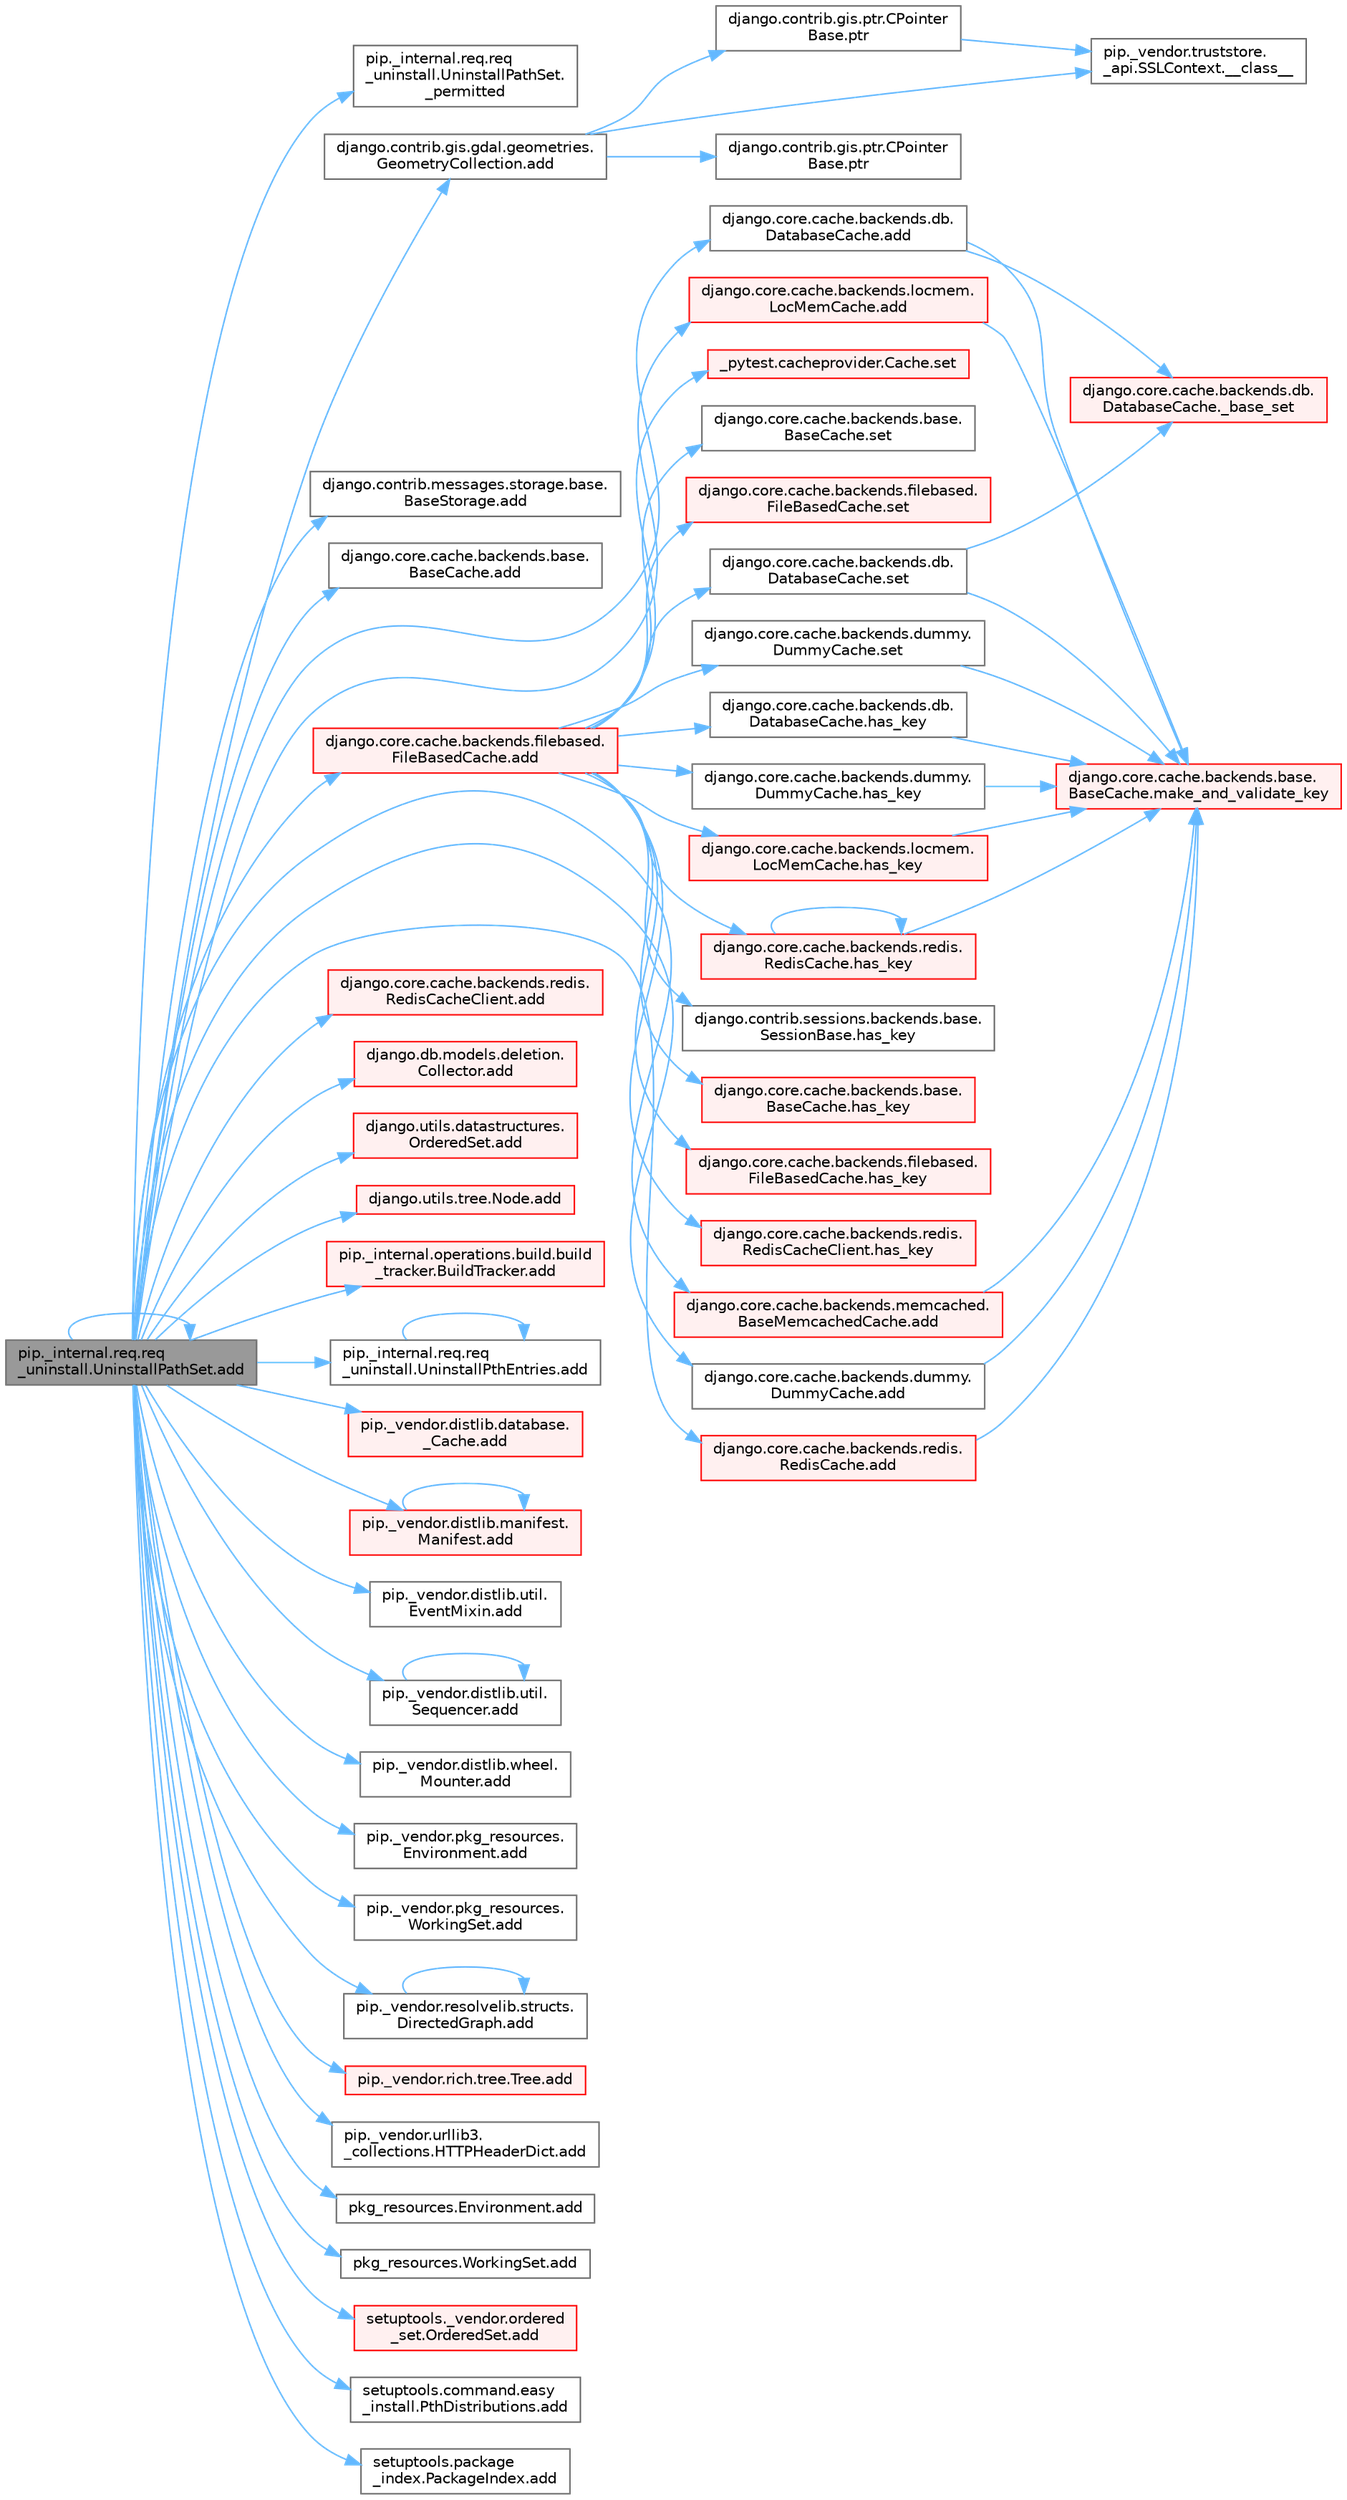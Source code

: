 digraph "pip._internal.req.req_uninstall.UninstallPathSet.add"
{
 // LATEX_PDF_SIZE
  bgcolor="transparent";
  edge [fontname=Helvetica,fontsize=10,labelfontname=Helvetica,labelfontsize=10];
  node [fontname=Helvetica,fontsize=10,shape=box,height=0.2,width=0.4];
  rankdir="LR";
  Node1 [id="Node000001",label="pip._internal.req.req\l_uninstall.UninstallPathSet.add",height=0.2,width=0.4,color="gray40", fillcolor="grey60", style="filled", fontcolor="black",tooltip=" "];
  Node1 -> Node2 [id="edge1_Node000001_Node000002",color="steelblue1",style="solid",tooltip=" "];
  Node2 [id="Node000002",label="pip._internal.req.req\l_uninstall.UninstallPathSet.\l_permitted",height=0.2,width=0.4,color="grey40", fillcolor="white", style="filled",URL="$classpip_1_1__internal_1_1req_1_1req__uninstall_1_1_uninstall_path_set.html#a8ae549f8c21c18ce2c1b68cae3d332c7",tooltip=" "];
  Node1 -> Node3 [id="edge2_Node000001_Node000003",color="steelblue1",style="solid",tooltip=" "];
  Node3 [id="Node000003",label="django.contrib.gis.gdal.geometries.\lGeometryCollection.add",height=0.2,width=0.4,color="grey40", fillcolor="white", style="filled",URL="$classdjango_1_1contrib_1_1gis_1_1gdal_1_1geometries_1_1_geometry_collection.html#a00c1825a411d244c854762b413ff996c",tooltip=" "];
  Node3 -> Node4 [id="edge3_Node000003_Node000004",color="steelblue1",style="solid",tooltip=" "];
  Node4 [id="Node000004",label="pip._vendor.truststore.\l_api.SSLContext.__class__",height=0.2,width=0.4,color="grey40", fillcolor="white", style="filled",URL="$classpip_1_1__vendor_1_1truststore_1_1__api_1_1_s_s_l_context.html#a530861514f31eabaa3f513557d6e66de",tooltip=" "];
  Node3 -> Node5 [id="edge4_Node000003_Node000005",color="steelblue1",style="solid",tooltip=" "];
  Node5 [id="Node000005",label="django.contrib.gis.ptr.CPointer\lBase.ptr",height=0.2,width=0.4,color="grey40", fillcolor="white", style="filled",URL="$classdjango_1_1contrib_1_1gis_1_1ptr_1_1_c_pointer_base.html#a55873c889d27c42497c5a832c24e041b",tooltip=" "];
  Node5 -> Node4 [id="edge5_Node000005_Node000004",color="steelblue1",style="solid",tooltip=" "];
  Node3 -> Node6 [id="edge6_Node000003_Node000006",color="steelblue1",style="solid",tooltip=" "];
  Node6 [id="Node000006",label="django.contrib.gis.ptr.CPointer\lBase.ptr",height=0.2,width=0.4,color="grey40", fillcolor="white", style="filled",URL="$classdjango_1_1contrib_1_1gis_1_1ptr_1_1_c_pointer_base.html#a73d2e45828ab4d985549c571852996fa",tooltip=" "];
  Node1 -> Node7 [id="edge7_Node000001_Node000007",color="steelblue1",style="solid",tooltip=" "];
  Node7 [id="Node000007",label="django.contrib.messages.storage.base.\lBaseStorage.add",height=0.2,width=0.4,color="grey40", fillcolor="white", style="filled",URL="$classdjango_1_1contrib_1_1messages_1_1storage_1_1base_1_1_base_storage.html#aafc1151a94b34b80803c99d883ca268c",tooltip=" "];
  Node1 -> Node8 [id="edge8_Node000001_Node000008",color="steelblue1",style="solid",tooltip=" "];
  Node8 [id="Node000008",label="django.core.cache.backends.base.\lBaseCache.add",height=0.2,width=0.4,color="grey40", fillcolor="white", style="filled",URL="$classdjango_1_1core_1_1cache_1_1backends_1_1base_1_1_base_cache.html#ab0cdee68050102665043193640ac006c",tooltip=" "];
  Node1 -> Node9 [id="edge9_Node000001_Node000009",color="steelblue1",style="solid",tooltip=" "];
  Node9 [id="Node000009",label="django.core.cache.backends.db.\lDatabaseCache.add",height=0.2,width=0.4,color="grey40", fillcolor="white", style="filled",URL="$classdjango_1_1core_1_1cache_1_1backends_1_1db_1_1_database_cache.html#a6196dda2bfd9eca834ecd81a7a217ec4",tooltip=" "];
  Node9 -> Node10 [id="edge10_Node000009_Node000010",color="steelblue1",style="solid",tooltip=" "];
  Node10 [id="Node000010",label="django.core.cache.backends.db.\lDatabaseCache._base_set",height=0.2,width=0.4,color="red", fillcolor="#FFF0F0", style="filled",URL="$classdjango_1_1core_1_1cache_1_1backends_1_1db_1_1_database_cache.html#a5a74e2110e88f8da063c0d32789104ab",tooltip=" "];
  Node9 -> Node14 [id="edge11_Node000009_Node000014",color="steelblue1",style="solid",tooltip=" "];
  Node14 [id="Node000014",label="django.core.cache.backends.base.\lBaseCache.make_and_validate_key",height=0.2,width=0.4,color="red", fillcolor="#FFF0F0", style="filled",URL="$classdjango_1_1core_1_1cache_1_1backends_1_1base_1_1_base_cache.html#a167e3a6c65f782f011f4a0f4da30d4f5",tooltip=" "];
  Node1 -> Node2424 [id="edge12_Node000001_Node002424",color="steelblue1",style="solid",tooltip=" "];
  Node2424 [id="Node002424",label="django.core.cache.backends.dummy.\lDummyCache.add",height=0.2,width=0.4,color="grey40", fillcolor="white", style="filled",URL="$classdjango_1_1core_1_1cache_1_1backends_1_1dummy_1_1_dummy_cache.html#adc04a4b63e4c6a4f61c832f87b9231ed",tooltip=" "];
  Node2424 -> Node14 [id="edge13_Node002424_Node000014",color="steelblue1",style="solid",tooltip=" "];
  Node1 -> Node2425 [id="edge14_Node000001_Node002425",color="steelblue1",style="solid",tooltip=" "];
  Node2425 [id="Node002425",label="django.core.cache.backends.filebased.\lFileBasedCache.add",height=0.2,width=0.4,color="red", fillcolor="#FFF0F0", style="filled",URL="$classdjango_1_1core_1_1cache_1_1backends_1_1filebased_1_1_file_based_cache.html#a2f380fb404bde29c82c6169465ee1391",tooltip=" "];
  Node2425 -> Node2426 [id="edge15_Node002425_Node002426",color="steelblue1",style="solid",tooltip=" "];
  Node2426 [id="Node002426",label="django.contrib.sessions.backends.base.\lSessionBase.has_key",height=0.2,width=0.4,color="grey40", fillcolor="white", style="filled",URL="$classdjango_1_1contrib_1_1sessions_1_1backends_1_1base_1_1_session_base.html#ac2afaf0e3a8d2ad7059d37295c8ca387",tooltip=" "];
  Node2425 -> Node2427 [id="edge16_Node002425_Node002427",color="steelblue1",style="solid",tooltip=" "];
  Node2427 [id="Node002427",label="django.core.cache.backends.base.\lBaseCache.has_key",height=0.2,width=0.4,color="red", fillcolor="#FFF0F0", style="filled",URL="$classdjango_1_1core_1_1cache_1_1backends_1_1base_1_1_base_cache.html#a2d06a56d17661d63648e1ec13ae93d3b",tooltip=" "];
  Node2425 -> Node2428 [id="edge17_Node002425_Node002428",color="steelblue1",style="solid",tooltip=" "];
  Node2428 [id="Node002428",label="django.core.cache.backends.db.\lDatabaseCache.has_key",height=0.2,width=0.4,color="grey40", fillcolor="white", style="filled",URL="$classdjango_1_1core_1_1cache_1_1backends_1_1db_1_1_database_cache.html#aef6de2492e2cf56b23539fee71cc3953",tooltip=" "];
  Node2428 -> Node14 [id="edge18_Node002428_Node000014",color="steelblue1",style="solid",tooltip=" "];
  Node2425 -> Node2429 [id="edge19_Node002425_Node002429",color="steelblue1",style="solid",tooltip=" "];
  Node2429 [id="Node002429",label="django.core.cache.backends.dummy.\lDummyCache.has_key",height=0.2,width=0.4,color="grey40", fillcolor="white", style="filled",URL="$classdjango_1_1core_1_1cache_1_1backends_1_1dummy_1_1_dummy_cache.html#a9b21f2da2f41f44319353a24a5101163",tooltip=" "];
  Node2429 -> Node14 [id="edge20_Node002429_Node000014",color="steelblue1",style="solid",tooltip=" "];
  Node2425 -> Node2430 [id="edge21_Node002425_Node002430",color="steelblue1",style="solid",tooltip=" "];
  Node2430 [id="Node002430",label="django.core.cache.backends.filebased.\lFileBasedCache.has_key",height=0.2,width=0.4,color="red", fillcolor="#FFF0F0", style="filled",URL="$classdjango_1_1core_1_1cache_1_1backends_1_1filebased_1_1_file_based_cache.html#a8372c71fa4978b5eb54252ab924eb2f9",tooltip=" "];
  Node2425 -> Node2432 [id="edge22_Node002425_Node002432",color="steelblue1",style="solid",tooltip=" "];
  Node2432 [id="Node002432",label="django.core.cache.backends.locmem.\lLocMemCache.has_key",height=0.2,width=0.4,color="red", fillcolor="#FFF0F0", style="filled",URL="$classdjango_1_1core_1_1cache_1_1backends_1_1locmem_1_1_loc_mem_cache.html#aeb6759ed9e4eb6930bb77452e453ef5c",tooltip=" "];
  Node2432 -> Node14 [id="edge23_Node002432_Node000014",color="steelblue1",style="solid",tooltip=" "];
  Node2425 -> Node2433 [id="edge24_Node002425_Node002433",color="steelblue1",style="solid",tooltip=" "];
  Node2433 [id="Node002433",label="django.core.cache.backends.redis.\lRedisCache.has_key",height=0.2,width=0.4,color="red", fillcolor="#FFF0F0", style="filled",URL="$classdjango_1_1core_1_1cache_1_1backends_1_1redis_1_1_redis_cache.html#adfdfa1873b08e96396368979fa159347",tooltip=" "];
  Node2433 -> Node2433 [id="edge25_Node002433_Node002433",color="steelblue1",style="solid",tooltip=" "];
  Node2433 -> Node14 [id="edge26_Node002433_Node000014",color="steelblue1",style="solid",tooltip=" "];
  Node2425 -> Node2434 [id="edge27_Node002425_Node002434",color="steelblue1",style="solid",tooltip=" "];
  Node2434 [id="Node002434",label="django.core.cache.backends.redis.\lRedisCacheClient.has_key",height=0.2,width=0.4,color="red", fillcolor="#FFF0F0", style="filled",URL="$classdjango_1_1core_1_1cache_1_1backends_1_1redis_1_1_redis_cache_client.html#af657e74970dc9d85e28d843fb20b8a66",tooltip=" "];
  Node2425 -> Node2435 [id="edge28_Node002425_Node002435",color="steelblue1",style="solid",tooltip=" "];
  Node2435 [id="Node002435",label="_pytest.cacheprovider.Cache.set",height=0.2,width=0.4,color="red", fillcolor="#FFF0F0", style="filled",URL="$class__pytest_1_1cacheprovider_1_1_cache.html#a4eb62533f65d7495fe5afb7a3f9bd540",tooltip=" "];
  Node2425 -> Node2449 [id="edge29_Node002425_Node002449",color="steelblue1",style="solid",tooltip=" "];
  Node2449 [id="Node002449",label="django.core.cache.backends.base.\lBaseCache.set",height=0.2,width=0.4,color="grey40", fillcolor="white", style="filled",URL="$classdjango_1_1core_1_1cache_1_1backends_1_1base_1_1_base_cache.html#a4b0043ba43a5d75fb2854947f6e8736c",tooltip=" "];
  Node2425 -> Node2450 [id="edge30_Node002425_Node002450",color="steelblue1",style="solid",tooltip=" "];
  Node2450 [id="Node002450",label="django.core.cache.backends.db.\lDatabaseCache.set",height=0.2,width=0.4,color="grey40", fillcolor="white", style="filled",URL="$classdjango_1_1core_1_1cache_1_1backends_1_1db_1_1_database_cache.html#af7feb1b77937214a7d9b5698e4e0bb29",tooltip=" "];
  Node2450 -> Node10 [id="edge31_Node002450_Node000010",color="steelblue1",style="solid",tooltip=" "];
  Node2450 -> Node14 [id="edge32_Node002450_Node000014",color="steelblue1",style="solid",tooltip=" "];
  Node2425 -> Node2451 [id="edge33_Node002425_Node002451",color="steelblue1",style="solid",tooltip=" "];
  Node2451 [id="Node002451",label="django.core.cache.backends.dummy.\lDummyCache.set",height=0.2,width=0.4,color="grey40", fillcolor="white", style="filled",URL="$classdjango_1_1core_1_1cache_1_1backends_1_1dummy_1_1_dummy_cache.html#a60c9c882b0d1e6581511e5e9b0cf96db",tooltip=" "];
  Node2451 -> Node14 [id="edge34_Node002451_Node000014",color="steelblue1",style="solid",tooltip=" "];
  Node2425 -> Node2452 [id="edge35_Node002425_Node002452",color="steelblue1",style="solid",tooltip=" "];
  Node2452 [id="Node002452",label="django.core.cache.backends.filebased.\lFileBasedCache.set",height=0.2,width=0.4,color="red", fillcolor="#FFF0F0", style="filled",URL="$classdjango_1_1core_1_1cache_1_1backends_1_1filebased_1_1_file_based_cache.html#a7c5292a9ab120424eeaf5fe254366ca6",tooltip=" "];
  Node1 -> Node2512 [id="edge36_Node000001_Node002512",color="steelblue1",style="solid",tooltip=" "];
  Node2512 [id="Node002512",label="django.core.cache.backends.locmem.\lLocMemCache.add",height=0.2,width=0.4,color="red", fillcolor="#FFF0F0", style="filled",URL="$classdjango_1_1core_1_1cache_1_1backends_1_1locmem_1_1_loc_mem_cache.html#a6c454b0a21a7ef56bac23c2c47a767a9",tooltip=" "];
  Node2512 -> Node14 [id="edge37_Node002512_Node000014",color="steelblue1",style="solid",tooltip=" "];
  Node1 -> Node2513 [id="edge38_Node000001_Node002513",color="steelblue1",style="solid",tooltip=" "];
  Node2513 [id="Node002513",label="django.core.cache.backends.memcached.\lBaseMemcachedCache.add",height=0.2,width=0.4,color="red", fillcolor="#FFF0F0", style="filled",URL="$classdjango_1_1core_1_1cache_1_1backends_1_1memcached_1_1_base_memcached_cache.html#a1d7675623ea665a0ee0748173eeb0a38",tooltip=" "];
  Node2513 -> Node14 [id="edge39_Node002513_Node000014",color="steelblue1",style="solid",tooltip=" "];
  Node1 -> Node2514 [id="edge40_Node000001_Node002514",color="steelblue1",style="solid",tooltip=" "];
  Node2514 [id="Node002514",label="django.core.cache.backends.redis.\lRedisCache.add",height=0.2,width=0.4,color="red", fillcolor="#FFF0F0", style="filled",URL="$classdjango_1_1core_1_1cache_1_1backends_1_1redis_1_1_redis_cache.html#a5d4d6507b2a2647f876da5c964cb73c2",tooltip=" "];
  Node2514 -> Node14 [id="edge41_Node002514_Node000014",color="steelblue1",style="solid",tooltip=" "];
  Node1 -> Node2515 [id="edge42_Node000001_Node002515",color="steelblue1",style="solid",tooltip=" "];
  Node2515 [id="Node002515",label="django.core.cache.backends.redis.\lRedisCacheClient.add",height=0.2,width=0.4,color="red", fillcolor="#FFF0F0", style="filled",URL="$classdjango_1_1core_1_1cache_1_1backends_1_1redis_1_1_redis_cache_client.html#a38d58b9a92fa6243e62635c678251410",tooltip=" "];
  Node1 -> Node2516 [id="edge43_Node000001_Node002516",color="steelblue1",style="solid",tooltip=" "];
  Node2516 [id="Node002516",label="django.db.models.deletion.\lCollector.add",height=0.2,width=0.4,color="red", fillcolor="#FFF0F0", style="filled",URL="$classdjango_1_1db_1_1models_1_1deletion_1_1_collector.html#a92a25e9aef2930eb72e650f4e05abd18",tooltip=" "];
  Node1 -> Node2523 [id="edge44_Node000001_Node002523",color="steelblue1",style="solid",tooltip=" "];
  Node2523 [id="Node002523",label="django.utils.datastructures.\lOrderedSet.add",height=0.2,width=0.4,color="red", fillcolor="#FFF0F0", style="filled",URL="$classdjango_1_1utils_1_1datastructures_1_1_ordered_set.html#a33eaf365502a80c096ab49dcf92422dc",tooltip=" "];
  Node1 -> Node2525 [id="edge45_Node000001_Node002525",color="steelblue1",style="solid",tooltip=" "];
  Node2525 [id="Node002525",label="django.utils.tree.Node.add",height=0.2,width=0.4,color="red", fillcolor="#FFF0F0", style="filled",URL="$classdjango_1_1utils_1_1tree_1_1_node.html#a2c883d105b5c9cfd32bff72c7469f18c",tooltip=" "];
  Node1 -> Node2680 [id="edge46_Node000001_Node002680",color="steelblue1",style="solid",tooltip=" "];
  Node2680 [id="Node002680",label="pip._internal.operations.build.build\l_tracker.BuildTracker.add",height=0.2,width=0.4,color="red", fillcolor="#FFF0F0", style="filled",URL="$classpip_1_1__internal_1_1operations_1_1build_1_1build__tracker_1_1_build_tracker.html#ab715bc8c19ab37450a739be4e72cecf9",tooltip=" "];
  Node1 -> Node1 [id="edge47_Node000001_Node000001",color="steelblue1",style="solid",tooltip=" "];
  Node1 -> Node2682 [id="edge48_Node000001_Node002682",color="steelblue1",style="solid",tooltip=" "];
  Node2682 [id="Node002682",label="pip._internal.req.req\l_uninstall.UninstallPthEntries.add",height=0.2,width=0.4,color="grey40", fillcolor="white", style="filled",URL="$classpip_1_1__internal_1_1req_1_1req__uninstall_1_1_uninstall_pth_entries.html#a546056a6e92dc6cb8ce9606ec9f1b5a4",tooltip=" "];
  Node2682 -> Node2682 [id="edge49_Node002682_Node002682",color="steelblue1",style="solid",tooltip=" "];
  Node1 -> Node2683 [id="edge50_Node000001_Node002683",color="steelblue1",style="solid",tooltip=" "];
  Node2683 [id="Node002683",label="pip._vendor.distlib.database.\l_Cache.add",height=0.2,width=0.4,color="red", fillcolor="#FFF0F0", style="filled",URL="$classpip_1_1__vendor_1_1distlib_1_1database_1_1___cache.html#a9d96a00152b11f1163cd2cdf6626ae08",tooltip=" "];
  Node1 -> Node2684 [id="edge51_Node000001_Node002684",color="steelblue1",style="solid",tooltip=" "];
  Node2684 [id="Node002684",label="pip._vendor.distlib.manifest.\lManifest.add",height=0.2,width=0.4,color="red", fillcolor="#FFF0F0", style="filled",URL="$classpip_1_1__vendor_1_1distlib_1_1manifest_1_1_manifest.html#aae84ea0f83bcc2cbb7d5a31fc767120f",tooltip=" "];
  Node2684 -> Node2684 [id="edge52_Node002684_Node002684",color="steelblue1",style="solid",tooltip=" "];
  Node1 -> Node2685 [id="edge53_Node000001_Node002685",color="steelblue1",style="solid",tooltip=" "];
  Node2685 [id="Node002685",label="pip._vendor.distlib.util.\lEventMixin.add",height=0.2,width=0.4,color="grey40", fillcolor="white", style="filled",URL="$classpip_1_1__vendor_1_1distlib_1_1util_1_1_event_mixin.html#a08e7bf16aa30d157f0879890c62d20c8",tooltip=" "];
  Node1 -> Node2686 [id="edge54_Node000001_Node002686",color="steelblue1",style="solid",tooltip=" "];
  Node2686 [id="Node002686",label="pip._vendor.distlib.util.\lSequencer.add",height=0.2,width=0.4,color="grey40", fillcolor="white", style="filled",URL="$classpip_1_1__vendor_1_1distlib_1_1util_1_1_sequencer.html#abc5c74b71733d607b27145f851f96232",tooltip=" "];
  Node2686 -> Node2686 [id="edge55_Node002686_Node002686",color="steelblue1",style="solid",tooltip=" "];
  Node1 -> Node2687 [id="edge56_Node000001_Node002687",color="steelblue1",style="solid",tooltip=" "];
  Node2687 [id="Node002687",label="pip._vendor.distlib.wheel.\lMounter.add",height=0.2,width=0.4,color="grey40", fillcolor="white", style="filled",URL="$classpip_1_1__vendor_1_1distlib_1_1wheel_1_1_mounter.html#a936dc4caa942012ae36c957beb9dc3d8",tooltip=" "];
  Node1 -> Node2688 [id="edge57_Node000001_Node002688",color="steelblue1",style="solid",tooltip=" "];
  Node2688 [id="Node002688",label="pip._vendor.pkg_resources.\lEnvironment.add",height=0.2,width=0.4,color="grey40", fillcolor="white", style="filled",URL="$classpip_1_1__vendor_1_1pkg__resources_1_1_environment.html#a3d66d3d91211d8c3c752a66cf12e029f",tooltip=" "];
  Node1 -> Node2689 [id="edge58_Node000001_Node002689",color="steelblue1",style="solid",tooltip=" "];
  Node2689 [id="Node002689",label="pip._vendor.pkg_resources.\lWorkingSet.add",height=0.2,width=0.4,color="grey40", fillcolor="white", style="filled",URL="$classpip_1_1__vendor_1_1pkg__resources_1_1_working_set.html#aa27584804879f49ccbe8514a1b5ac720",tooltip=" "];
  Node1 -> Node2690 [id="edge59_Node000001_Node002690",color="steelblue1",style="solid",tooltip=" "];
  Node2690 [id="Node002690",label="pip._vendor.resolvelib.structs.\lDirectedGraph.add",height=0.2,width=0.4,color="grey40", fillcolor="white", style="filled",URL="$classpip_1_1__vendor_1_1resolvelib_1_1structs_1_1_directed_graph.html#a9914305871e440834c7ef97855d0613a",tooltip=" "];
  Node2690 -> Node2690 [id="edge60_Node002690_Node002690",color="steelblue1",style="solid",tooltip=" "];
  Node1 -> Node2691 [id="edge61_Node000001_Node002691",color="steelblue1",style="solid",tooltip=" "];
  Node2691 [id="Node002691",label="pip._vendor.rich.tree.Tree.add",height=0.2,width=0.4,color="red", fillcolor="#FFF0F0", style="filled",URL="$classpip_1_1__vendor_1_1rich_1_1tree_1_1_tree.html#a0ce550864757b1ee2756237b6e754aae",tooltip=" "];
  Node1 -> Node2702 [id="edge62_Node000001_Node002702",color="steelblue1",style="solid",tooltip=" "];
  Node2702 [id="Node002702",label="pip._vendor.urllib3.\l_collections.HTTPHeaderDict.add",height=0.2,width=0.4,color="grey40", fillcolor="white", style="filled",URL="$classpip_1_1__vendor_1_1urllib3_1_1__collections_1_1_h_t_t_p_header_dict.html#afa878703711db0b5574907394e9aad06",tooltip=" "];
  Node1 -> Node2703 [id="edge63_Node000001_Node002703",color="steelblue1",style="solid",tooltip=" "];
  Node2703 [id="Node002703",label="pkg_resources.Environment.add",height=0.2,width=0.4,color="grey40", fillcolor="white", style="filled",URL="$classpkg__resources_1_1_environment.html#af53dfe91f661d6222642c703059b1f4a",tooltip=" "];
  Node1 -> Node2704 [id="edge64_Node000001_Node002704",color="steelblue1",style="solid",tooltip=" "];
  Node2704 [id="Node002704",label="pkg_resources.WorkingSet.add",height=0.2,width=0.4,color="grey40", fillcolor="white", style="filled",URL="$classpkg__resources_1_1_working_set.html#a9f47f5cc8b378c21108130e93dc5f877",tooltip=" "];
  Node1 -> Node2705 [id="edge65_Node000001_Node002705",color="steelblue1",style="solid",tooltip=" "];
  Node2705 [id="Node002705",label="setuptools._vendor.ordered\l_set.OrderedSet.add",height=0.2,width=0.4,color="red", fillcolor="#FFF0F0", style="filled",URL="$classsetuptools_1_1__vendor_1_1ordered__set_1_1_ordered_set.html#a89b420a1836292f0417c8c86fa2bfe55",tooltip=" "];
  Node1 -> Node2706 [id="edge66_Node000001_Node002706",color="steelblue1",style="solid",tooltip=" "];
  Node2706 [id="Node002706",label="setuptools.command.easy\l_install.PthDistributions.add",height=0.2,width=0.4,color="grey40", fillcolor="white", style="filled",URL="$classsetuptools_1_1command_1_1easy__install_1_1_pth_distributions.html#a91a3ab7cd55167132b4b83cf307b0963",tooltip=" "];
  Node1 -> Node2707 [id="edge67_Node000001_Node002707",color="steelblue1",style="solid",tooltip=" "];
  Node2707 [id="Node002707",label="setuptools.package\l_index.PackageIndex.add",height=0.2,width=0.4,color="grey40", fillcolor="white", style="filled",URL="$classsetuptools_1_1package__index_1_1_package_index.html#a29c726894443e4ccd6146ba50f11e05d",tooltip=" "];
}
